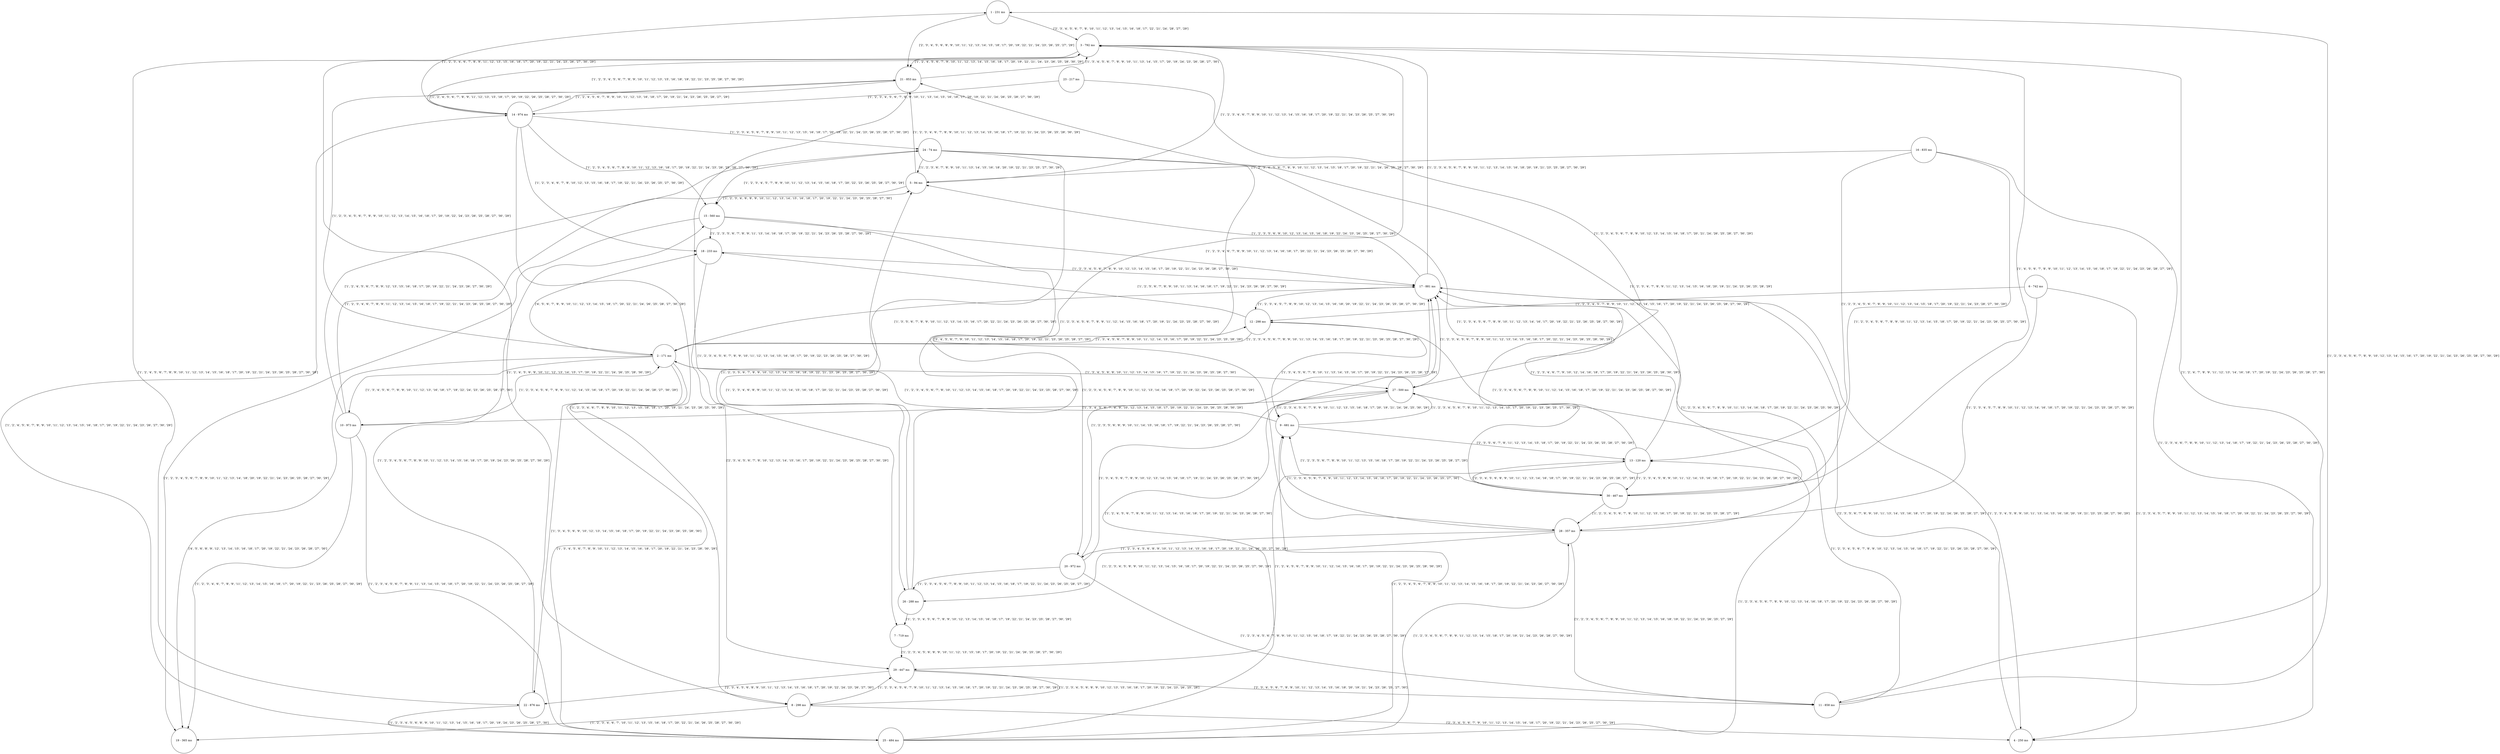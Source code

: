 digraph {
overlap=scalexy;
splines=true;
sep="+25,25";
node[shape=circle]
1[label="1 - 231 ms"];
1 -> 3[label="['2', '3', '4', '5', '6', '7', '8', '10', '11', '12', '13', '14', '15', '16', '18', '17', '22', '21', '24', '28', '27', '29']"]
1 -> 21[label="['2', '3', '4', '5', '6', '8', '9', '10', '11', '12', '13', '14', '15', '18', '17', '20', '19', '22', '21', '24', '23', '26', '25', '27', '29']"]
2[label="2 - 171 ms"];
2 -> 18[label="['4', '5', '6', '7', '8', '9', '10', '11', '12', '13', '14', '15', '18', '17', '20', '22', '21', '24', '26', '25', '28', '27', '30', '29']"]
2 -> 17[label="['1', '3', '5', '6', '7', '8', '9', '10', '11', '12', '13', '14', '15', '16', '17', '20', '22', '21', '24', '23', '26', '25', '28', '27', '30', '29']"]
2 -> 19[label="['4', '5', '6', '8', '9', '12', '13', '14', '15', '16', '18', '17', '20', '19', '22', '21', '24', '23', '26', '28', '27', '30']"]
2 -> 22[label="['1', '3', '4', '5', '6', '9', '10', '12', '13', '14', '15', '16', '18', '17', '20', '19', '22', '21', '24', '23', '26', '25', '28', '30']"]
2 -> 25[label="['1', '3', '4', '5', '6', '7', '8', '9', '10', '11', '12', '13', '14', '15', '16', '18', '17', '20', '19', '22', '21', '24', '23', '28', '30', '29']"]
2 -> 10[label="['1', '3', '4', '5', '6', '7', '8', '9', '10', '11', '12', '13', '16', '18', '17', '19', '22', '24', '23', '26', '25', '28', '27', '30']"]
2 -> 27[label="['1', '3', '4', '5', '6', '8', '10', '11', '12', '13', '14', '15', '16', '17', '19', '22', '21', '24', '23', '26', '25', '28', '27', '30']"]
2 -> 12[label="['1', '3', '4', '5', '6', '7', '8', '9', '10', '11', '12', '14', '15', '16', '17', '20', '19', '22', '21', '24', '23', '25', '28', '29']"]
3[label="3 - 792 ms"];
3 -> 22[label="['1', '2', '4', '5', '6', '7', '8', '9', '10', '11', '12', '13', '14', '15', '16', '18', '17', '20', '19', '22', '21', '24', '23', '26', '25', '28', '27', '30', '29']"]
3 -> 21[label="['1', '2', '4', '5', '6', '7', '9', '10', '11', '12', '13', '14', '15', '16', '18', '17', '20', '19', '22', '21', '24', '23', '26', '25', '28', '30', '29']"]
3 -> 8[label="['1', '2', '4', '5', '6', '9', '10', '11', '12', '13', '14', '15', '17', '20', '19', '22', '21', '24', '26', '25', '28', '30', '29']"]
3 -> 11[label="['1', '2', '4', '7', '8', '9', '11', '12', '13', '14', '16', '18', '17', '20', '19', '22', '24', '23', '26', '25', '28', '27', '30']"]
4[label="4 - 250 ms"];
4 -> 17[label="['2', '3', '5', '6', '7', '8', '9', '10', '11', '13', '14', '15', '16', '18', '17', '20', '19', '22', '24', '26', '25', '28', '27', '29']"]
5[label="5 - 94 ms"];
5 -> 3[label="['1', '2', '3', '4', '6', '7', '8', '9', '10', '11', '12', '13', '14', '15', '16', '18', '17', '20', '19', '22', '21', '24', '23', '26', '25', '27', '30', '29']"]
5 -> 21[label="['1', '2', '3', '4', '6', '7', '8', '9', '10', '11', '12', '13', '14', '15', '16', '18', '17', '19', '22', '21', '24', '23', '26', '25', '28', '30', '29']"]
5 -> 15[label="['1', '2', '3', '4', '6', '8', '9', '10', '11', '12', '13', '14', '15', '16', '18', '17', '20', '19', '22', '21', '24', '23', '26', '25', '28', '27', '30']"]
6[label="6 - 742 ms"];
6 -> 4[label="['1', '2', '3', '4', '5', '7', '8', '9', '10', '11', '12', '13', '14', '15', '16', '18', '17', '20', '19', '22', '21', '24', '23', '26', '25', '27', '30', '29']"]
6 -> 28[label="['1', '2', '3', '4', '5', '7', '8', '9', '10', '11', '12', '13', '14', '16', '18', '17', '20', '19', '22', '21', '24', '23', '25', '28', '27', '30', '29']"]
6 -> 12[label="['1', '2', '3', '4', '5', '7', '8', '9', '10', '11', '12', '13', '14', '15', '16', '17', '20', '19', '22', '21', '24', '23', '26', '25', '28', '27', '30', '29']"]
7[label="7 - 719 ms"];
7 -> 29[label="['1', '2', '3', '4', '5', '6', '8', '9', '10', '11', '12', '13', '15', '18', '17', '20', '19', '22', '21', '24', '26', '25', '28', '27', '30', '29']"]
8[label="8 - 298 ms"];
8 -> 19[label="['1', '2', '3', '4', '6', '7', '10', '11', '12', '13', '15', '16', '18', '17', '20', '22', '21', '24', '26', '25', '28', '27', '30', '29']"]
8 -> 4[label="['2', '3', '4', '5', '6', '7', '9', '10', '11', '12', '13', '14', '15', '16', '18', '17', '20', '19', '22', '21', '24', '23', '26', '25', '27', '30', '29']"]
8 -> 29[label="['1', '2', '3', '4', '5', '6', '7', '9', '10', '11', '12', '13', '14', '15', '16', '18', '17', '20', '19', '22', '21', '24', '23', '26', '25', '28', '27', '30', '29']"]
9[label="9 - 681 ms"];
9 -> 2[label="['1', '2', '3', '4', '5', '6', '7', '8', '10', '11', '12', '13', '14', '15', '16', '18', '17', '20', '19', '22', '21', '24', '23', '25', '28', '27', '30', '29']"]
9 -> 27[label="['1', '2', '3', '4', '5', '6', '7', '8', '10', '11', '12', '13', '14', '15', '17', '20', '19', '22', '23', '26', '25', '27', '30', '29']"]
9 -> 13[label="['2', '3', '5', '6', '7', '8', '11', '12', '13', '14', '15', '18', '17', '20', '19', '22', '21', '24', '23', '26', '25', '28', '27', '30', '29']"]
10[label="10 - 973 ms"];
10 -> 2[label="['1', '2', '3', '4', '5', '6', '7', '8', '9', '11', '12', '14', '15', '16', '18', '17', '20', '19', '22', '21', '24', '26', '28', '27', '30', '29']"]
10 -> 19[label="['1', '2', '3', '4', '6', '7', '8', '9', '11', '12', '13', '14', '15', '16', '18', '17', '20', '19', '22', '21', '23', '26', '25', '28', '27', '30', '29']"]
10 -> 5[label="['1', '2', '3', '4', '6', '7', '8', '9', '11', '12', '13', '14', '15', '16', '18', '17', '19', '22', '21', '24', '23', '26', '25', '28', '27', '30', '29']"]
10 -> 24[label="['1', '2', '4', '5', '6', '7', '8', '9', '12', '13', '15', '16', '18', '17', '20', '19', '22', '21', '24', '23', '26', '27', '30', '29']"]
10 -> 25[label="['1', '2', '3', '4', '5', '6', '7', '8', '9', '11', '13', '14', '15', '16', '18', '17', '20', '19', '22', '21', '24', '23', '26', '25', '28', '27', '29']"]
11[label="11 - 858 ms"];
11 -> 1[label="['1', '2', '3', '4', '5', '6', '7', '8', '9', '10', '12', '13', '14', '15', '16', '17', '20', '19', '22', '21', '24', '23', '26', '25', '28', '27', '30', '29']"]
11 -> 27[label="['1', '2', '3', '4', '5', '6', '7', '8', '9', '10', '12', '13', '14', '15', '16', '18', '17', '19', '22', '21', '23', '26', '25', '28', '27', '30', '29']"]
12[label="12 - 298 ms"];
12 -> 18[label="['1', '2', '5', '6', '7', '8', '9', '10', '11', '13', '14', '16', '18', '17', '19', '22', '21', '24', '23', '26', '28', '27', '30', '29']"]
12 -> 2[label="['1', '2', '3', '4', '5', '6', '7', '8', '9', '10', '11', '13', '14', '15', '16', '18', '17', '20', '19', '22', '21', '23', '26', '25', '28', '27', '30', '29']"]
12 -> 9[label="['1', '3', '4', '5', '6', '7', '8', '10', '11', '13', '14', '15', '16', '17', '20', '19', '22', '21', '24', '23', '26', '25', '28', '27', '29']"]
13[label="13 - 120 ms"];
13 -> 17[label="['1', '2', '3', '4', '6', '7', '9', '10', '12', '14', '16', '18', '17', '20', '19', '22', '21', '24', '23', '26', '25', '28', '30', '29']"]
13 -> 12[label="['1', '2', '3', '4', '5', '6', '7', '8', '9', '10', '11', '12', '14', '15', '16', '18', '17', '20', '19', '22', '21', '24', '23', '26', '25', '28', '27', '30', '29']"]
13 -> 30[label="['1', '2', '3', '4', '5', '8', '9', '10', '11', '12', '14', '15', '16', '18', '17', '20', '19', '22', '21', '24', '23', '26', '28', '27', '30', '29']"]
13 -> 29[label="['1', '2', '4', '5', '6', '7', '8', '9', '10', '11', '12', '14', '15', '16', '18', '17', '20', '19', '22', '21', '24', '23', '26', '25', '28', '30', '29']"]
14[label="14 - 974 ms"];
14 -> 18[label="['1', '2', '3', '4', '6', '7', '8', '10', '12', '13', '15', '16', '18', '17', '19', '22', '21', '24', '23', '26', '25', '27', '30', '29']"]
14 -> 1[label="['1', '2', '3', '4', '6', '7', '8', '9', '11', '12', '13', '15', '16', '18', '17', '20', '19', '22', '21', '24', '23', '26', '27', '30', '29']"]
14 -> 3[label="['1', '2', '3', '4', '5', '6', '7', '8', '9', '10', '11', '12', '13', '15', '16', '18', '19', '22', '21', '23', '25', '28', '27', '30', '29']"]
14 -> 21[label="['1', '2', '4', '5', '6', '7', '8', '9', '10', '11', '12', '13', '16', '18', '17', '20', '19', '21', '24', '23', '26', '25', '28', '27', '29']"]
14 -> 24[label="['1', '2', '3', '4', '5', '6', '7', '8', '9', '10', '11', '12', '13', '15', '16', '18', '17', '20', '19', '22', '21', '24', '23', '26', '25', '28', '27', '30', '29']"]
14 -> 8[label="['1', '2', '3', '4', '6', '7', '8', '9', '10', '11', '12', '13', '15', '16', '18', '17', '20', '19', '21', '24', '23', '26', '25', '30', '29']"]
14 -> 15[label="['1', '2', '3', '4', '5', '6', '7', '8', '9', '10', '11', '12', '13', '16', '18', '17', '20', '19', '22', '21', '24', '23', '26', '25', '28', '27', '30', '29']"]
15[label="15 - 560 ms"];
15 -> 18[label="['1', '2', '3', '5', '6', '7', '8', '9', '11', '13', '14', '16', '18', '17', '20', '19', '22', '21', '24', '23', '26', '25', '28', '27', '30', '29']"]
15 -> 17[label="['1', '2', '3', '4', '6', '7', '8', '9', '10', '11', '12', '13', '14', '16', '18', '17', '20', '22', '21', '24', '23', '26', '25', '28', '27', '30', '29']"]
15 -> 20[label="['1', '2', '3', '4', '5', '6', '7', '8', '9', '10', '11', '12', '13', '14', '16', '18', '17', '20', '19', '22', '24', '23', '26', '25', '28', '27', '30', '29']"]
15 -> 19[label="['1', '2', '3', '4', '5', '6', '7', '8', '9', '10', '11', '12', '13', '14', '18', '20', '19', '22', '21', '24', '23', '26', '25', '28', '27', '30', '29']"]
16[label="16 - 835 ms"];
16 -> 4[label="['1', '2', '3', '4', '6', '7', '8', '9', '10', '11', '12', '13', '14', '18', '17', '19', '22', '21', '24', '23', '26', '25', '28', '27', '30', '29']"]
16 -> 5[label="['1', '2', '3', '4', '5', '6', '7', '8', '9', '10', '11', '12', '13', '14', '15', '18', '17', '20', '19', '22', '21', '24', '26', '25', '28', '27', '30', '29']"]
16 -> 30[label="['1', '2', '3', '4', '5', '6', '7', '8', '9', '10', '11', '12', '13', '14', '15', '18', '17', '20', '19', '22', '21', '24', '23', '26', '25', '27', '30', '29']"]
16 -> 13[label="['1', '2', '3', '4', '5', '6', '7', '8', '9', '10', '11', '12', '13', '14', '15', '18', '17', '20', '19', '22', '21', '24', '23', '28', '27', '30', '29']"]
17[label="17 - 881 ms"];
17 -> 3[label="['1', '2', '3', '4', '5', '6', '7', '8', '9', '10', '11', '12', '13', '14', '15', '16', '18', '20', '19', '21', '23', '25', '28', '27', '30', '29']"]
17 -> 4[label="['1', '2', '3', '4', '5', '8', '9', '10', '11', '13', '14', '15', '16', '18', '20', '19', '21', '23', '25', '28', '27', '30', '29']"]
17 -> 5[label="['1', '2', '3', '5', '6', '9', '10', '12', '13', '14', '15', '16', '18', '19', '22', '24', '23', '26', '25', '28', '27', '30', '29']"]
17 -> 12[label="['1', '2', '3', '4', '5', '7', '8', '9', '10', '12', '13', '14', '15', '16', '18', '20', '19', '22', '21', '24', '23', '26', '25', '28', '27', '30', '29']"]
18[label="18 - 233 ms"];
18 -> 17[label="['1', '2', '3', '4', '5', '6', '7', '8', '9', '10', '12', '13', '14', '15', '16', '17', '20', '19', '22', '21', '24', '23', '26', '28', '27', '30', '29']"]
18 -> 29[label="['2', '3', '4', '5', '6', '7', '8', '10', '12', '13', '14', '15', '16', '17', '20', '19', '22', '21', '24', '23', '26', '25', '28', '27', '30', '29']"]
19[label="19 - 365 ms"];
20[label="20 - 972 ms"];
20 -> 17[label="['1', '2', '3', '5', '6', '8', '9', '10', '11', '14', '15', '16', '18', '17', '19', '22', '21', '24', '23', '26', '25', '28', '27', '30']"]
20 -> 26[label="['1', '2', '3', '4', '5', '6', '7', '8', '9', '10', '11', '12', '13', '14', '15', '16', '18', '17', '19', '22', '21', '24', '23', '26', '25', '28', '27', '29']"]
20 -> 11[label="['1', '2', '3', '4', '5', '6', '7', '8', '9', '10', '11', '12', '15', '16', '18', '17', '19', '22', '21', '24', '23', '26', '25', '28', '27', '30', '29']"]
20 -> 27[label="['1', '3', '4', '5', '6', '7', '8', '9', '10', '12', '13', '14', '15', '16', '18', '17', '19', '21', '24', '23', '26', '25', '28', '27', '30', '29']"]
21[label="21 - 853 ms"];
21 -> 2[label="['1', '2', '3', '4', '5', '6', '7', '8', '9', '10', '11', '12', '13', '14', '15', '16', '18', '17', '20', '19', '22', '24', '23', '26', '25', '28', '27', '30', '29']"]
21 -> 3[label="['1', '3', '4', '5', '6', '7', '8', '9', '10', '11', '13', '14', '15', '17', '20', '19', '24', '23', '26', '28', '27', '30']"]
21 -> 7[label="['1', '2', '3', '4', '5', '6', '7', '8', '9', '10', '11', '12', '13', '14', '15', '16', '18', '17', '20', '19', '22', '23', '26', '25', '28', '27', '30', '29']"]
21 -> 14[label="['1', '2', '4', '5', '6', '7', '8', '9', '11', '12', '13', '15', '18', '17', '20', '19', '22', '26', '25', '28', '27', '30', '29']"]
22[label="22 - 876 ms"];
22 -> 25[label="['1', '2', '3', '4', '5', '6', '8', '9', '10', '11', '12', '13', '14', '15', '16', '18', '17', '20', '19', '24', '23', '26', '25', '28', '27', '30']"]
22 -> 15[label="['1', '2', '3', '4', '5', '6', '7', '8', '9', '10', '11', '12', '13', '14', '15', '16', '18', '17', '20', '19', '24', '23', '26', '25', '28', '27', '30', '29']"]
23[label="23 - 217 ms"];
23 -> 27[label="['1', '2', '3', '4', '5', '6', '7', '8', '9', '10', '12', '13', '14', '15', '16', '18', '17', '20', '21', '24', '26', '25', '28', '27', '30', '29']"]
23 -> 14[label="['1', '2', '3', '4', '5', '6', '7', '8', '9', '10', '11', '13', '14', '15', '16', '18', '17', '20', '19', '22', '21', '24', '26', '25', '28', '27', '30', '29']"]
24[label="24 - 74 ms"];
24 -> 5[label="['1', '2', '3', '6', '7', '8', '9', '10', '11', '13', '14', '15', '16', '18', '20', '19', '22', '21', '23', '25', '27', '30', '29']"]
24 -> 26[label="['1', '2', '3', '5', '6', '7', '8', '9', '10', '12', '13', '14', '15', '16', '18', '19', '22', '21', '23', '26', '25', '28', '27', '30', '29']"]
24 -> 28[label="['3', '4', '5', '6', '7', '9', '10', '11', '12', '13', '14', '15', '16', '18', '17', '20', '19', '22', '21', '23', '26', '25', '28', '27', '29']"]
24 -> 30[label="['1', '2', '3', '4', '5', '6', '7', '8', '9', '10', '11', '12', '13', '14', '16', '17', '20', '19', '22', '21', '23', '26', '25', '28', '27', '30', '29']"]
24 -> 15[label="['1', '2', '3', '4', '5', '7', '8', '9', '10', '11', '12', '13', '14', '15', '16', '18', '17', '20', '22', '23', '26', '25', '28', '27', '30', '29']"]
25[label="25 - 484 ms"];
25 -> 17[label="['1', '2', '4', '5', '6', '7', '8', '9', '10', '11', '12', '13', '14', '15', '16', '18', '17', '20', '19', '22', '21', '24', '23', '26', '28', '27', '30']"]
25 -> 9[label="['1', '2', '3', '4', '5', '6', '7', '8', '9', '10', '11', '12', '13', '14', '15', '16', '18', '17', '20', '19', '22', '21', '24', '23', '26', '27', '30', '29']"]
25 -> 28[label="['1', '2', '3', '4', '5', '6', '7', '8', '9', '11', '12', '13', '14', '15', '18', '17', '20', '19', '21', '24', '23', '26', '28', '27', '30', '29']"]
25 -> 13[label="['1', '2', '3', '4', '5', '6', '7', '8', '9', '10', '12', '13', '14', '16', '18', '17', '20', '19', '22', '24', '23', '26', '28', '27', '30', '29']"]
25 -> 14[label="['1', '2', '4', '5', '6', '7', '8', '9', '10', '11', '12', '13', '14', '15', '16', '18', '17', '20', '19', '22', '21', '24', '23', '26', '27', '30', '29']"]
26[label="26 - 288 ms"];
26 -> 3[label="['1', '2', '3', '4', '5', '6', '7', '8', '9', '11', '12', '14', '15', '16', '18', '17', '20', '19', '21', '24', '23', '25', '28', '27', '30', '29']"]
26 -> 5[label="['1', '2', '3', '4', '6', '8', '9', '10', '11', '12', '13', '14', '15', '16', '18', '17', '20', '22', '21', '24', '23', '25', '28', '27', '30', '29']"]
26 -> 7[label="['1', '2', '3', '4', '5', '6', '7', '8', '9', '10', '12', '13', '14', '15', '16', '18', '17', '19', '22', '21', '24', '23', '25', '28', '27', '30', '29']"]
27[label="27 - 500 ms"];
27 -> 17[label="['1', '2', '3', '4', '5', '6', '7', '8', '9', '10', '11', '12', '13', '14', '15', '16', '18', '17', '20', '22', '21', '24', '23', '26', '25', '28', '30', '29']"]
27 -> 9[label="['1', '2', '3', '4', '5', '6', '7', '8', '9', '10', '11', '12', '13', '15', '16', '18', '17', '20', '19', '21', '24', '26', '25', '30', '29']"]
27 -> 10[label="['1', '3', '4', '5', '6', '7', '8', '9', '10', '12', '13', '14', '15', '18', '17', '20', '19', '22', '21', '24', '23', '26', '25', '28', '30', '29']"]
28[label="28 - 357 ms"];
28 -> 17[label="['1', '2', '3', '4', '5', '6', '7', '8', '9', '10', '11', '13', '14', '16', '18', '17', '20', '19', '22', '21', '24', '23', '26', '25', '30', '29']"]
28 -> 20[label="['1', '2', '3', '4', '5', '6', '8', '9', '10', '11', '12', '13', '14', '15', '16', '18', '17', '20', '19', '22', '21', '24', '26', '25', '27', '30', '29']"]
28 -> 26[label="['1', '2', '3', '4', '5', '8', '9', '10', '11', '12', '13', '14', '15', '16', '18', '17', '20', '19', '22', '21', '24', '23', '26', '25', '27', '30', '29']"]
28 -> 9[label="['1', '2', '3', '4', '5', '6', '7', '8', '9', '10', '11', '12', '13', '14', '15', '16', '18', '17', '20', '19', '22', '21', '24', '23', '26', '25', '27', '30']"]
28 -> 11[label="['1', '2', '3', '4', '5', '6', '7', '8', '9', '10', '11', '12', '13', '14', '15', '16', '18', '19', '22', '21', '24', '23', '26', '25', '27', '29']"]
29[label="29 - 447 ms"];
29 -> 22[label="['2', '3', '4', '5', '6', '8', '9', '10', '11', '12', '13', '14', '15', '16', '18', '17', '20', '19', '22', '24', '23', '26', '27', '30']"]
29 -> 8[label="['1', '2', '3', '4', '5', '6', '8', '9', '10', '12', '13', '15', '16', '18', '17', '20', '19', '22', '24', '23', '26', '25', '28']"]
29 -> 11[label="['2', '3', '4', '5', '6', '7', '8', '9', '10', '11', '12', '13', '14', '15', '16', '18', '20', '19', '21', '24', '23', '26', '25', '27', '30']"]
30[label="30 - 467 ms"];
30 -> 3[label="['1', '4', '5', '6', '7', '8', '9', '10', '11', '12', '13', '14', '15', '16', '18', '17', '19', '22', '21', '24', '23', '26', '28', '27', '29']"]
30 -> 21[label="['1', '2', '3', '4', '7', '8', '9', '11', '12', '13', '14', '15', '16', '18', '20', '19', '21', '24', '23', '26', '25', '28', '29']"]
30 -> 9[label="['1', '2', '3', '5', '6', '7', '8', '9', '10', '11', '12', '13', '15', '16', '18', '17', '20', '19', '22', '21', '24', '23', '26', '25', '28', '27', '29']"]
30 -> 28[label="['1', '2', '3', '4', '5', '6', '7', '8', '10', '11', '12', '15', '16', '17', '20', '19', '22', '21', '24', '23', '25', '28', '27', '29']"]
30 -> 13[label="['2', '3', '4', '5', '6', '8', '9', '10', '11', '12', '13', '14', '16', '18', '17', '20', '19', '22', '21', '24', '23', '26', '25', '28', '27', '29']"]
}
